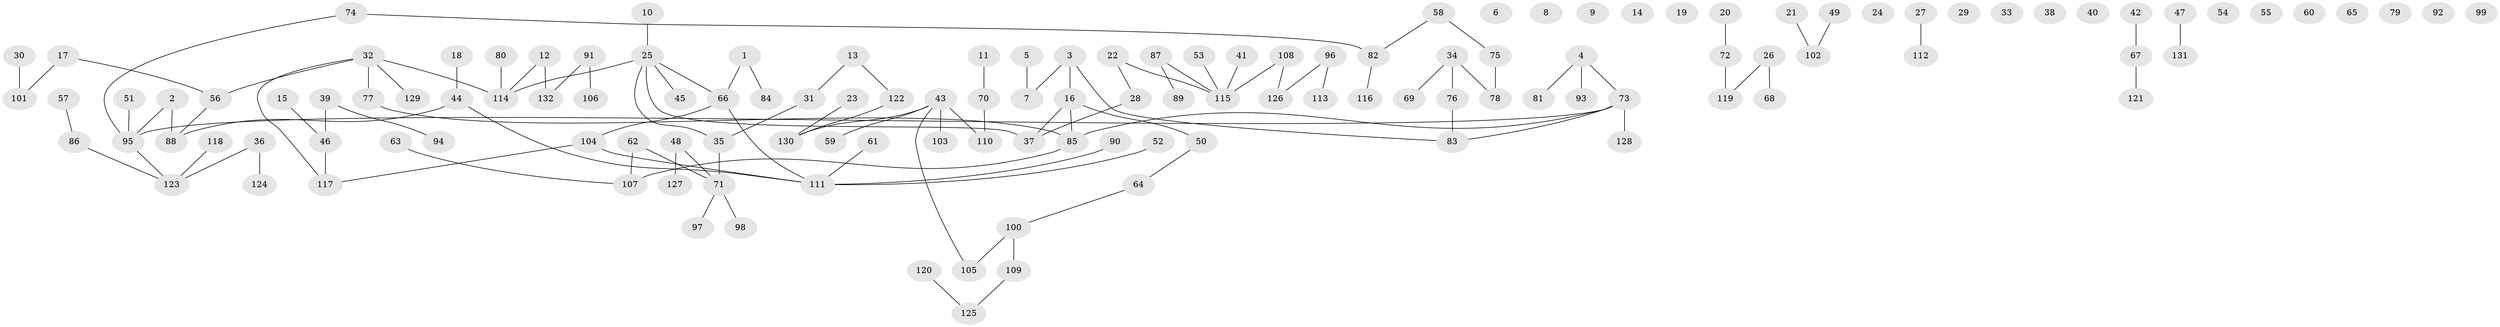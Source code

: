 // coarse degree distribution, {2: 0.2, 1: 0.6, 6: 0.1, 9: 0.05, 3: 0.05}
// Generated by graph-tools (version 1.1) at 2025/35/03/04/25 23:35:43]
// undirected, 132 vertices, 118 edges
graph export_dot {
  node [color=gray90,style=filled];
  1;
  2;
  3;
  4;
  5;
  6;
  7;
  8;
  9;
  10;
  11;
  12;
  13;
  14;
  15;
  16;
  17;
  18;
  19;
  20;
  21;
  22;
  23;
  24;
  25;
  26;
  27;
  28;
  29;
  30;
  31;
  32;
  33;
  34;
  35;
  36;
  37;
  38;
  39;
  40;
  41;
  42;
  43;
  44;
  45;
  46;
  47;
  48;
  49;
  50;
  51;
  52;
  53;
  54;
  55;
  56;
  57;
  58;
  59;
  60;
  61;
  62;
  63;
  64;
  65;
  66;
  67;
  68;
  69;
  70;
  71;
  72;
  73;
  74;
  75;
  76;
  77;
  78;
  79;
  80;
  81;
  82;
  83;
  84;
  85;
  86;
  87;
  88;
  89;
  90;
  91;
  92;
  93;
  94;
  95;
  96;
  97;
  98;
  99;
  100;
  101;
  102;
  103;
  104;
  105;
  106;
  107;
  108;
  109;
  110;
  111;
  112;
  113;
  114;
  115;
  116;
  117;
  118;
  119;
  120;
  121;
  122;
  123;
  124;
  125;
  126;
  127;
  128;
  129;
  130;
  131;
  132;
  1 -- 66;
  1 -- 84;
  2 -- 88;
  2 -- 95;
  3 -- 7;
  3 -- 16;
  3 -- 83;
  4 -- 73;
  4 -- 81;
  4 -- 93;
  5 -- 7;
  10 -- 25;
  11 -- 70;
  12 -- 114;
  12 -- 132;
  13 -- 31;
  13 -- 122;
  15 -- 46;
  16 -- 37;
  16 -- 50;
  16 -- 85;
  17 -- 56;
  17 -- 101;
  18 -- 44;
  20 -- 72;
  21 -- 102;
  22 -- 28;
  22 -- 115;
  23 -- 130;
  25 -- 35;
  25 -- 37;
  25 -- 45;
  25 -- 66;
  25 -- 114;
  26 -- 68;
  26 -- 119;
  27 -- 112;
  28 -- 37;
  30 -- 101;
  31 -- 35;
  32 -- 56;
  32 -- 77;
  32 -- 114;
  32 -- 117;
  32 -- 129;
  34 -- 69;
  34 -- 76;
  34 -- 78;
  35 -- 71;
  36 -- 123;
  36 -- 124;
  39 -- 46;
  39 -- 94;
  41 -- 115;
  42 -- 67;
  43 -- 59;
  43 -- 103;
  43 -- 105;
  43 -- 110;
  43 -- 130;
  44 -- 88;
  44 -- 111;
  46 -- 117;
  47 -- 131;
  48 -- 71;
  48 -- 127;
  49 -- 102;
  50 -- 64;
  51 -- 95;
  52 -- 111;
  53 -- 115;
  56 -- 88;
  57 -- 86;
  58 -- 75;
  58 -- 82;
  61 -- 111;
  62 -- 71;
  62 -- 107;
  63 -- 107;
  64 -- 100;
  66 -- 104;
  66 -- 111;
  67 -- 121;
  70 -- 110;
  71 -- 97;
  71 -- 98;
  72 -- 119;
  73 -- 83;
  73 -- 85;
  73 -- 95;
  73 -- 128;
  74 -- 82;
  74 -- 95;
  75 -- 78;
  76 -- 83;
  77 -- 85;
  80 -- 114;
  82 -- 116;
  85 -- 107;
  86 -- 123;
  87 -- 89;
  87 -- 115;
  90 -- 111;
  91 -- 106;
  91 -- 132;
  95 -- 123;
  96 -- 113;
  96 -- 126;
  100 -- 105;
  100 -- 109;
  104 -- 111;
  104 -- 117;
  108 -- 115;
  108 -- 126;
  109 -- 125;
  118 -- 123;
  120 -- 125;
  122 -- 130;
}
